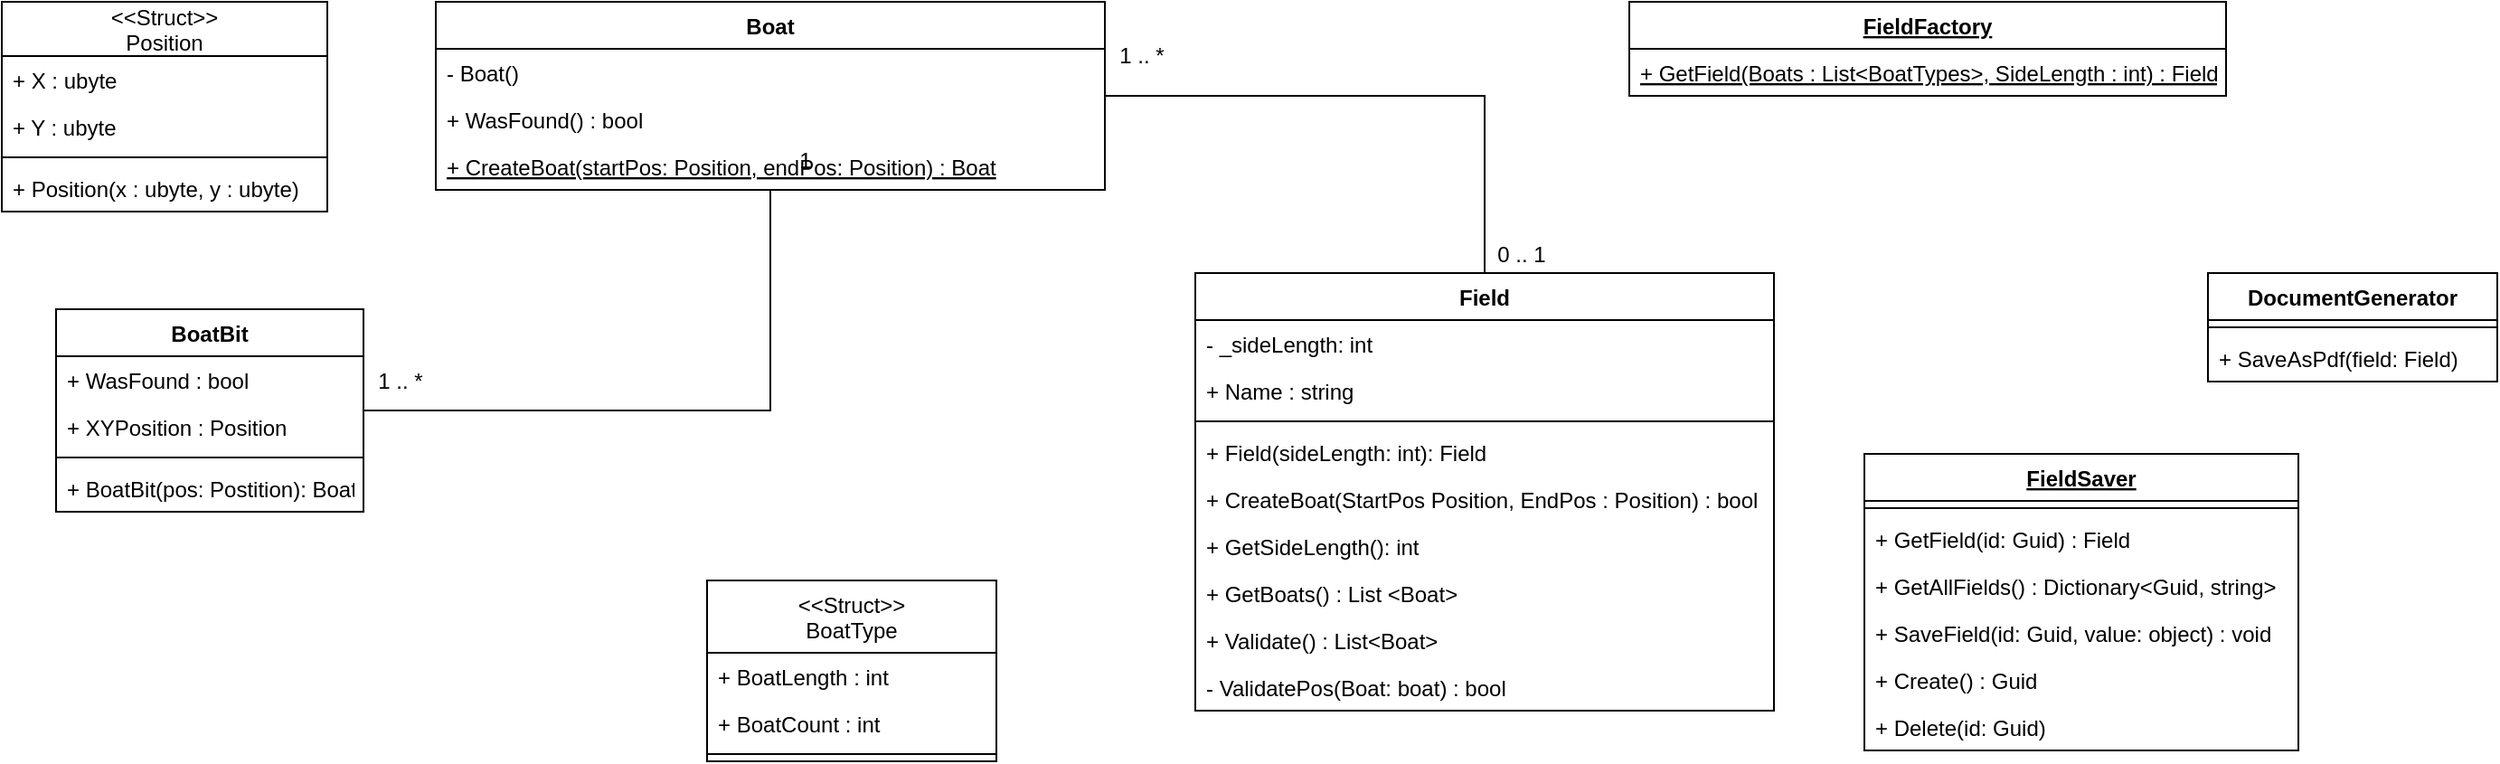 <mxfile version="13.7.4" type="device"><diagram id="C5RBs43oDa-KdzZeNtuy" name="Page-1"><mxGraphModel dx="2012" dy="823" grid="1" gridSize="10" guides="1" tooltips="1" connect="1" arrows="1" fold="1" page="1" pageScale="1" pageWidth="827" pageHeight="1169" math="0" shadow="0"><root><mxCell id="WIyWlLk6GJQsqaUBKTNV-0"/><mxCell id="WIyWlLk6GJQsqaUBKTNV-1" parent="WIyWlLk6GJQsqaUBKTNV-0"/><mxCell id="ZBFYItSbDNf9My0bKeQX-21" value="BoatBit" style="swimlane;fontStyle=1;align=center;verticalAlign=top;childLayout=stackLayout;horizontal=1;startSize=26;horizontalStack=0;resizeParent=1;resizeParentMax=0;resizeLast=0;collapsible=1;marginBottom=0;" parent="WIyWlLk6GJQsqaUBKTNV-1" vertex="1"><mxGeometry x="20" y="200" width="170" height="112" as="geometry"/></mxCell><mxCell id="ZBFYItSbDNf9My0bKeQX-22" value="+ WasFound : bool" style="text;strokeColor=none;fillColor=none;align=left;verticalAlign=top;spacingLeft=4;spacingRight=4;overflow=hidden;rotatable=0;points=[[0,0.5],[1,0.5]];portConstraint=eastwest;" parent="ZBFYItSbDNf9My0bKeQX-21" vertex="1"><mxGeometry y="26" width="170" height="26" as="geometry"/></mxCell><mxCell id="ZBFYItSbDNf9My0bKeQX-10" value="+ XYPosition : Position" style="text;strokeColor=none;fillColor=none;align=left;verticalAlign=top;spacingLeft=4;spacingRight=4;overflow=hidden;rotatable=0;points=[[0,0.5],[1,0.5]];portConstraint=eastwest;" parent="ZBFYItSbDNf9My0bKeQX-21" vertex="1"><mxGeometry y="52" width="170" height="26" as="geometry"/></mxCell><mxCell id="ZBFYItSbDNf9My0bKeQX-23" value="" style="line;strokeWidth=1;fillColor=none;align=left;verticalAlign=middle;spacingTop=-1;spacingLeft=3;spacingRight=3;rotatable=0;labelPosition=right;points=[];portConstraint=eastwest;" parent="ZBFYItSbDNf9My0bKeQX-21" vertex="1"><mxGeometry y="78" width="170" height="8" as="geometry"/></mxCell><mxCell id="ZBFYItSbDNf9My0bKeQX-24" value="+ BoatBit(pos: Postition): BoatBit" style="text;strokeColor=none;fillColor=none;align=left;verticalAlign=top;spacingLeft=4;spacingRight=4;overflow=hidden;rotatable=0;points=[[0,0.5],[1,0.5]];portConstraint=eastwest;" parent="ZBFYItSbDNf9My0bKeQX-21" vertex="1"><mxGeometry y="86" width="170" height="26" as="geometry"/></mxCell><mxCell id="ZBFYItSbDNf9My0bKeQX-6" value="Boat" style="swimlane;fontStyle=1;align=center;verticalAlign=top;childLayout=stackLayout;horizontal=1;startSize=26;horizontalStack=0;resizeParent=1;resizeParentMax=0;resizeLast=0;collapsible=1;marginBottom=0;" parent="WIyWlLk6GJQsqaUBKTNV-1" vertex="1"><mxGeometry x="230" y="30" width="370" height="104" as="geometry"/></mxCell><mxCell id="ZBFYItSbDNf9My0bKeQX-9" value="- Boat()" style="text;strokeColor=none;fillColor=none;align=left;verticalAlign=top;spacingLeft=4;spacingRight=4;overflow=hidden;rotatable=0;points=[[0,0.5],[1,0.5]];portConstraint=eastwest;" parent="ZBFYItSbDNf9My0bKeQX-6" vertex="1"><mxGeometry y="26" width="370" height="26" as="geometry"/></mxCell><mxCell id="-gnhvNahzP3Wz44caSkF-14" value="+ WasFound() : bool" style="text;strokeColor=none;fillColor=none;align=left;verticalAlign=top;spacingLeft=4;spacingRight=4;overflow=hidden;rotatable=0;points=[[0,0.5],[1,0.5]];portConstraint=eastwest;" parent="ZBFYItSbDNf9My0bKeQX-6" vertex="1"><mxGeometry y="52" width="370" height="26" as="geometry"/></mxCell><mxCell id="KkcRo-WHL0uTq82-lm2x-2" value="+ CreateBoat(startPos: Position, endPos: Position) : Boat" style="text;strokeColor=none;fillColor=none;align=left;verticalAlign=top;spacingLeft=4;spacingRight=4;overflow=hidden;rotatable=0;points=[[0,0.5],[1,0.5]];portConstraint=eastwest;fontStyle=4" vertex="1" parent="ZBFYItSbDNf9My0bKeQX-6"><mxGeometry y="78" width="370" height="26" as="geometry"/></mxCell><mxCell id="-gnhvNahzP3Wz44caSkF-17" style="edgeStyle=orthogonalEdgeStyle;rounded=0;orthogonalLoop=1;jettySize=auto;html=1;endArrow=none;endFill=0;" parent="WIyWlLk6GJQsqaUBKTNV-1" source="ZBFYItSbDNf9My0bKeQX-21" target="ZBFYItSbDNf9My0bKeQX-6" edge="1"><mxGeometry relative="1" as="geometry"/></mxCell><mxCell id="-gnhvNahzP3Wz44caSkF-18" style="edgeStyle=orthogonalEdgeStyle;rounded=0;orthogonalLoop=1;jettySize=auto;html=1;endArrow=none;endFill=0;" parent="WIyWlLk6GJQsqaUBKTNV-1" source="ZBFYItSbDNf9My0bKeQX-6" target="ZBFYItSbDNf9My0bKeQX-0" edge="1"><mxGeometry relative="1" as="geometry"/></mxCell><mxCell id="ZBFYItSbDNf9My0bKeQX-0" value="Field" style="swimlane;fontStyle=1;align=center;verticalAlign=top;childLayout=stackLayout;horizontal=1;startSize=26;horizontalStack=0;resizeParent=1;resizeParentMax=0;resizeLast=0;collapsible=1;marginBottom=0;" parent="WIyWlLk6GJQsqaUBKTNV-1" vertex="1"><mxGeometry x="650" y="180" width="320" height="242" as="geometry"/></mxCell><mxCell id="ZBFYItSbDNf9My0bKeQX-1" value="- _sideLength: int" style="text;strokeColor=none;fillColor=none;align=left;verticalAlign=top;spacingLeft=4;spacingRight=4;overflow=hidden;rotatable=0;points=[[0,0.5],[1,0.5]];portConstraint=eastwest;" parent="ZBFYItSbDNf9My0bKeQX-0" vertex="1"><mxGeometry y="26" width="320" height="26" as="geometry"/></mxCell><mxCell id="aE4O856v5eKjfd5qe6OJ-12" value="+ Name : string" style="text;strokeColor=none;fillColor=none;align=left;verticalAlign=top;spacingLeft=4;spacingRight=4;overflow=hidden;rotatable=0;points=[[0,0.5],[1,0.5]];portConstraint=eastwest;" parent="ZBFYItSbDNf9My0bKeQX-0" vertex="1"><mxGeometry y="52" width="320" height="26" as="geometry"/></mxCell><mxCell id="ZBFYItSbDNf9My0bKeQX-2" value="" style="line;strokeWidth=1;fillColor=none;align=left;verticalAlign=middle;spacingTop=-1;spacingLeft=3;spacingRight=3;rotatable=0;labelPosition=right;points=[];portConstraint=eastwest;" parent="ZBFYItSbDNf9My0bKeQX-0" vertex="1"><mxGeometry y="78" width="320" height="8" as="geometry"/></mxCell><mxCell id="Ef9---509PXRLXcRiVH5-6" value="+ Field(sideLength: int): Field" style="text;strokeColor=none;fillColor=none;align=left;verticalAlign=top;spacingLeft=4;spacingRight=4;overflow=hidden;rotatable=0;points=[[0,0.5],[1,0.5]];portConstraint=eastwest;" parent="ZBFYItSbDNf9My0bKeQX-0" vertex="1"><mxGeometry y="86" width="320" height="26" as="geometry"/></mxCell><mxCell id="ZBFYItSbDNf9My0bKeQX-19" value="+ CreateBoat(StartPos Position, EndPos : Position) : bool" style="text;strokeColor=none;fillColor=none;align=left;verticalAlign=top;spacingLeft=4;spacingRight=4;overflow=hidden;rotatable=0;points=[[0,0.5],[1,0.5]];portConstraint=eastwest;" parent="ZBFYItSbDNf9My0bKeQX-0" vertex="1"><mxGeometry y="112" width="320" height="26" as="geometry"/></mxCell><mxCell id="Ef9---509PXRLXcRiVH5-5" value="+ GetSideLength(): int" style="text;strokeColor=none;fillColor=none;align=left;verticalAlign=top;spacingLeft=4;spacingRight=4;overflow=hidden;rotatable=0;points=[[0,0.5],[1,0.5]];portConstraint=eastwest;" parent="ZBFYItSbDNf9My0bKeQX-0" vertex="1"><mxGeometry y="138" width="320" height="26" as="geometry"/></mxCell><mxCell id="Ef9---509PXRLXcRiVH5-4" value="+ GetBoats() : List &lt;Boat&gt;" style="text;strokeColor=none;fillColor=none;align=left;verticalAlign=top;spacingLeft=4;spacingRight=4;overflow=hidden;rotatable=0;points=[[0,0.5],[1,0.5]];portConstraint=eastwest;" parent="ZBFYItSbDNf9My0bKeQX-0" vertex="1"><mxGeometry y="164" width="320" height="26" as="geometry"/></mxCell><mxCell id="-gnhvNahzP3Wz44caSkF-2" value="+ Validate() : List&lt;Boat&gt;" style="text;strokeColor=none;fillColor=none;align=left;verticalAlign=top;spacingLeft=4;spacingRight=4;overflow=hidden;rotatable=0;points=[[0,0.5],[1,0.5]];portConstraint=eastwest;" parent="ZBFYItSbDNf9My0bKeQX-0" vertex="1"><mxGeometry y="190" width="320" height="26" as="geometry"/></mxCell><mxCell id="-gnhvNahzP3Wz44caSkF-9" value="- ValidatePos(Boat: boat) : bool" style="text;strokeColor=none;fillColor=none;align=left;verticalAlign=top;spacingLeft=4;spacingRight=4;overflow=hidden;rotatable=0;points=[[0,0.5],[1,0.5]];portConstraint=eastwest;" parent="ZBFYItSbDNf9My0bKeQX-0" vertex="1"><mxGeometry y="216" width="320" height="26" as="geometry"/></mxCell><mxCell id="Ef9---509PXRLXcRiVH5-0" value="1 .. *" style="text;html=1;align=center;verticalAlign=middle;resizable=0;points=[];autosize=1;" parent="WIyWlLk6GJQsqaUBKTNV-1" vertex="1"><mxGeometry x="600" y="50" width="40" height="20" as="geometry"/></mxCell><mxCell id="Ef9---509PXRLXcRiVH5-1" value="0 .. 1" style="text;html=1;align=center;verticalAlign=middle;resizable=0;points=[];autosize=1;" parent="WIyWlLk6GJQsqaUBKTNV-1" vertex="1"><mxGeometry x="810" y="160" width="40" height="20" as="geometry"/></mxCell><mxCell id="Ef9---509PXRLXcRiVH5-2" value="1 .. *" style="text;html=1;align=center;verticalAlign=middle;resizable=0;points=[];autosize=1;" parent="WIyWlLk6GJQsqaUBKTNV-1" vertex="1"><mxGeometry x="190" y="230" width="40" height="20" as="geometry"/></mxCell><mxCell id="Ef9---509PXRLXcRiVH5-3" value="1" style="text;html=1;align=center;verticalAlign=middle;resizable=0;points=[];autosize=1;" parent="WIyWlLk6GJQsqaUBKTNV-1" vertex="1"><mxGeometry x="424" y="108" width="20" height="20" as="geometry"/></mxCell><mxCell id="ZBFYItSbDNf9My0bKeQX-11" value="&lt;&lt;Struct&gt;&gt;&#10;BoatType" style="swimlane;fontStyle=0;align=center;verticalAlign=top;childLayout=stackLayout;horizontal=1;startSize=40;horizontalStack=0;resizeParent=1;resizeParentMax=0;resizeLast=0;collapsible=1;marginBottom=0;" parent="WIyWlLk6GJQsqaUBKTNV-1" vertex="1"><mxGeometry x="380" y="350" width="160" height="100" as="geometry"/></mxCell><mxCell id="ZBFYItSbDNf9My0bKeQX-12" value="+ BoatLength : int" style="text;strokeColor=none;fillColor=none;align=left;verticalAlign=top;spacingLeft=4;spacingRight=4;overflow=hidden;rotatable=0;points=[[0,0.5],[1,0.5]];portConstraint=eastwest;" parent="ZBFYItSbDNf9My0bKeQX-11" vertex="1"><mxGeometry y="40" width="160" height="26" as="geometry"/></mxCell><mxCell id="-gnhvNahzP3Wz44caSkF-3" value="+ BoatCount : int" style="text;strokeColor=none;fillColor=none;align=left;verticalAlign=top;spacingLeft=4;spacingRight=4;overflow=hidden;rotatable=0;points=[[0,0.5],[1,0.5]];portConstraint=eastwest;" parent="ZBFYItSbDNf9My0bKeQX-11" vertex="1"><mxGeometry y="66" width="160" height="26" as="geometry"/></mxCell><mxCell id="ZBFYItSbDNf9My0bKeQX-13" value="" style="line;strokeWidth=1;fillColor=none;align=left;verticalAlign=middle;spacingTop=-1;spacingLeft=3;spacingRight=3;rotatable=0;labelPosition=right;points=[];portConstraint=eastwest;" parent="ZBFYItSbDNf9My0bKeQX-11" vertex="1"><mxGeometry y="92" width="160" height="8" as="geometry"/></mxCell><mxCell id="-gnhvNahzP3Wz44caSkF-10" value="FieldFactory" style="swimlane;fontStyle=5;align=center;verticalAlign=top;childLayout=stackLayout;horizontal=1;startSize=26;horizontalStack=0;resizeParent=1;resizeParentMax=0;resizeLast=0;collapsible=1;marginBottom=0;" parent="WIyWlLk6GJQsqaUBKTNV-1" vertex="1"><mxGeometry x="890" y="30" width="330" height="52" as="geometry"/></mxCell><mxCell id="-gnhvNahzP3Wz44caSkF-13" value="+ GetField(Boats : List&lt;BoatTypes&gt;, SideLength : int) : Field" style="text;strokeColor=none;fillColor=none;align=left;verticalAlign=top;spacingLeft=4;spacingRight=4;overflow=hidden;rotatable=0;points=[[0,0.5],[1,0.5]];portConstraint=eastwest;fontStyle=4" parent="-gnhvNahzP3Wz44caSkF-10" vertex="1"><mxGeometry y="26" width="330" height="26" as="geometry"/></mxCell><mxCell id="aE4O856v5eKjfd5qe6OJ-1" value="DocumentGenerator" style="swimlane;fontStyle=1;align=center;verticalAlign=top;childLayout=stackLayout;horizontal=1;startSize=26;horizontalStack=0;resizeParent=1;resizeParentMax=0;resizeLast=0;collapsible=1;marginBottom=0;" parent="WIyWlLk6GJQsqaUBKTNV-1" vertex="1"><mxGeometry x="1210" y="180" width="160" height="60" as="geometry"/></mxCell><mxCell id="aE4O856v5eKjfd5qe6OJ-3" value="" style="line;strokeWidth=1;fillColor=none;align=left;verticalAlign=middle;spacingTop=-1;spacingLeft=3;spacingRight=3;rotatable=0;labelPosition=right;points=[];portConstraint=eastwest;" parent="aE4O856v5eKjfd5qe6OJ-1" vertex="1"><mxGeometry y="26" width="160" height="8" as="geometry"/></mxCell><mxCell id="aE4O856v5eKjfd5qe6OJ-4" value="+ SaveAsPdf(field: Field)" style="text;strokeColor=none;fillColor=none;align=left;verticalAlign=top;spacingLeft=4;spacingRight=4;overflow=hidden;rotatable=0;points=[[0,0.5],[1,0.5]];portConstraint=eastwest;" parent="aE4O856v5eKjfd5qe6OJ-1" vertex="1"><mxGeometry y="34" width="160" height="26" as="geometry"/></mxCell><mxCell id="aE4O856v5eKjfd5qe6OJ-5" value="FieldSaver" style="swimlane;fontStyle=5;align=center;verticalAlign=top;childLayout=stackLayout;horizontal=1;startSize=26;horizontalStack=0;resizeParent=1;resizeParentMax=0;resizeLast=0;collapsible=1;marginBottom=0;" parent="WIyWlLk6GJQsqaUBKTNV-1" vertex="1"><mxGeometry x="1020" y="280" width="240" height="164" as="geometry"/></mxCell><mxCell id="aE4O856v5eKjfd5qe6OJ-7" value="" style="line;strokeWidth=1;fillColor=none;align=left;verticalAlign=middle;spacingTop=-1;spacingLeft=3;spacingRight=3;rotatable=0;labelPosition=right;points=[];portConstraint=eastwest;" parent="aE4O856v5eKjfd5qe6OJ-5" vertex="1"><mxGeometry y="26" width="240" height="8" as="geometry"/></mxCell><mxCell id="aE4O856v5eKjfd5qe6OJ-8" value="+ GetField(id: Guid) : Field" style="text;strokeColor=none;fillColor=none;align=left;verticalAlign=top;spacingLeft=4;spacingRight=4;overflow=hidden;rotatable=0;points=[[0,0.5],[1,0.5]];portConstraint=eastwest;" parent="aE4O856v5eKjfd5qe6OJ-5" vertex="1"><mxGeometry y="34" width="240" height="26" as="geometry"/></mxCell><mxCell id="aE4O856v5eKjfd5qe6OJ-13" value="+ GetAllFields() : Dictionary&lt;Guid, string&gt;" style="text;strokeColor=none;fillColor=none;align=left;verticalAlign=top;spacingLeft=4;spacingRight=4;overflow=hidden;rotatable=0;points=[[0,0.5],[1,0.5]];portConstraint=eastwest;" parent="aE4O856v5eKjfd5qe6OJ-5" vertex="1"><mxGeometry y="60" width="240" height="26" as="geometry"/></mxCell><mxCell id="aE4O856v5eKjfd5qe6OJ-9" value="+ SaveField(id: Guid, value: object) : void" style="text;strokeColor=none;fillColor=none;align=left;verticalAlign=top;spacingLeft=4;spacingRight=4;overflow=hidden;rotatable=0;points=[[0,0.5],[1,0.5]];portConstraint=eastwest;" parent="aE4O856v5eKjfd5qe6OJ-5" vertex="1"><mxGeometry y="86" width="240" height="26" as="geometry"/></mxCell><mxCell id="aE4O856v5eKjfd5qe6OJ-10" value="+ Create() : Guid" style="text;strokeColor=none;fillColor=none;align=left;verticalAlign=top;spacingLeft=4;spacingRight=4;overflow=hidden;rotatable=0;points=[[0,0.5],[1,0.5]];portConstraint=eastwest;" parent="aE4O856v5eKjfd5qe6OJ-5" vertex="1"><mxGeometry y="112" width="240" height="26" as="geometry"/></mxCell><mxCell id="aE4O856v5eKjfd5qe6OJ-11" value="+ Delete(id: Guid)" style="text;strokeColor=none;fillColor=none;align=left;verticalAlign=top;spacingLeft=4;spacingRight=4;overflow=hidden;rotatable=0;points=[[0,0.5],[1,0.5]];portConstraint=eastwest;" parent="aE4O856v5eKjfd5qe6OJ-5" vertex="1"><mxGeometry y="138" width="240" height="26" as="geometry"/></mxCell><mxCell id="-gnhvNahzP3Wz44caSkF-4" value="&lt;&lt;Struct&gt;&gt;&#10;Position" style="swimlane;fontStyle=0;childLayout=stackLayout;horizontal=1;startSize=30;fillColor=none;horizontalStack=0;resizeParent=1;resizeParentMax=0;resizeLast=0;collapsible=1;marginBottom=0;" parent="WIyWlLk6GJQsqaUBKTNV-1" vertex="1"><mxGeometry x="-10" y="30" width="180" height="116" as="geometry"/></mxCell><mxCell id="-gnhvNahzP3Wz44caSkF-5" value="+ X : ubyte" style="text;strokeColor=none;fillColor=none;align=left;verticalAlign=top;spacingLeft=4;spacingRight=4;overflow=hidden;rotatable=0;points=[[0,0.5],[1,0.5]];portConstraint=eastwest;" parent="-gnhvNahzP3Wz44caSkF-4" vertex="1"><mxGeometry y="30" width="180" height="26" as="geometry"/></mxCell><mxCell id="-gnhvNahzP3Wz44caSkF-8" value="+ Y : ubyte" style="text;strokeColor=none;fillColor=none;align=left;verticalAlign=top;spacingLeft=4;spacingRight=4;overflow=hidden;rotatable=0;points=[[0,0.5],[1,0.5]];portConstraint=eastwest;" parent="-gnhvNahzP3Wz44caSkF-4" vertex="1"><mxGeometry y="56" width="180" height="26" as="geometry"/></mxCell><mxCell id="KkcRo-WHL0uTq82-lm2x-1" value="" style="line;strokeWidth=1;fillColor=none;align=left;verticalAlign=middle;spacingTop=-1;spacingLeft=3;spacingRight=3;rotatable=0;labelPosition=right;points=[];portConstraint=eastwest;" vertex="1" parent="-gnhvNahzP3Wz44caSkF-4"><mxGeometry y="82" width="180" height="8" as="geometry"/></mxCell><mxCell id="KkcRo-WHL0uTq82-lm2x-0" value="+ Position(x : ubyte, y : ubyte)" style="text;strokeColor=none;fillColor=none;align=left;verticalAlign=top;spacingLeft=4;spacingRight=4;overflow=hidden;rotatable=0;points=[[0,0.5],[1,0.5]];portConstraint=eastwest;" vertex="1" parent="-gnhvNahzP3Wz44caSkF-4"><mxGeometry y="90" width="180" height="26" as="geometry"/></mxCell></root></mxGraphModel></diagram></mxfile>